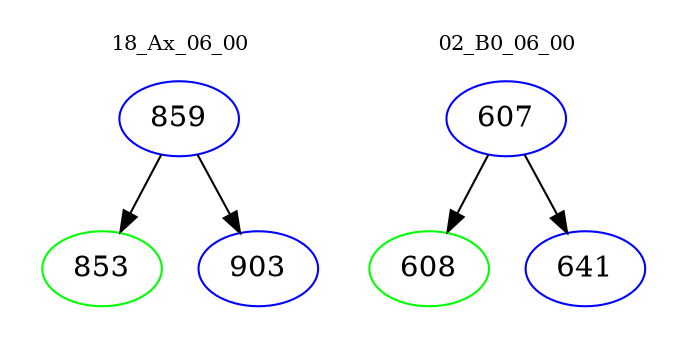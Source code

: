 digraph{
subgraph cluster_0 {
color = white
label = "18_Ax_06_00";
fontsize=10;
T0_859 [label="859", color="blue"]
T0_859 -> T0_853 [color="black"]
T0_853 [label="853", color="green"]
T0_859 -> T0_903 [color="black"]
T0_903 [label="903", color="blue"]
}
subgraph cluster_1 {
color = white
label = "02_B0_06_00";
fontsize=10;
T1_607 [label="607", color="blue"]
T1_607 -> T1_608 [color="black"]
T1_608 [label="608", color="green"]
T1_607 -> T1_641 [color="black"]
T1_641 [label="641", color="blue"]
}
}

